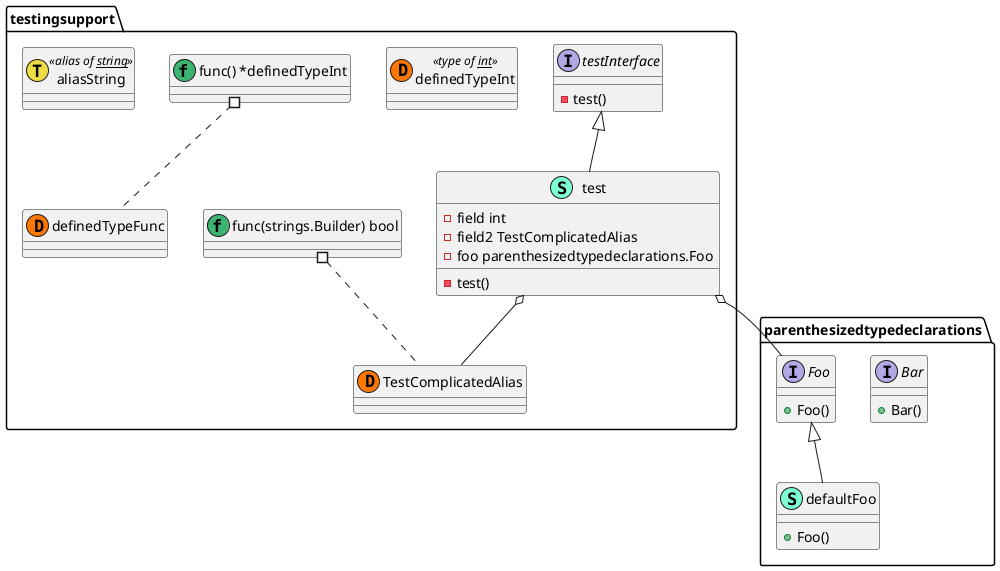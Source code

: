 @startuml
namespace parenthesizedtypedeclarations {
    class "defaultFoo"  << (S,  7fffd4ff)  >> {
        + Foo() 
    }
    interface Bar {
        + Bar() 
    }
    interface Foo {
        + Foo() 
    }
}
"parenthesizedtypedeclarations.Foo" <|-- "parenthesizedtypedeclarations.defaultFoo"
namespace testingsupport {
    class "test"  << (S,  7fffd4ff)  >> {
        - field int
        - field2 TestComplicatedAlias
        - foo parenthesizedtypedeclarations.Foo
        - test() 
    }
    interface testInterface {
        - test() 
    }
    class "TestComplicatedAlias"  << (D,  ff7700ff)  >> {
    }
    class "definedTypeFunc"  << (D,  ff7700ff)  >> {
    }
    class "definedTypeInt"  << (D,  ff7700ff) type of __int__ >> {
    }
}
"testingsupport.testInterface" <|-- "testingsupport.test"
"testingsupport.test" o-- "parenthesizedtypedeclarations.Foo"
"testingsupport.test" o-- "testingsupport.TestComplicatedAlias"
namespace testingsupport {
    class "func(strings.Builder) bool" as funcstringsBuilderbool << (f,  3cb371ff)  >> {
    }
}
"testingsupport.funcstringsBuilderbool" #.. "testingsupport.TestComplicatedAlias"
namespace testingsupport {
    class "func() *definedTypeInt" as func*definedTypeInt << (f,  3cb371ff)  >> {
    }
}
"testingsupport.func*definedTypeInt" #.. "testingsupport.definedTypeFunc"
namespace testingsupport {
    class "aliasString"  << (T,  eddc44ff) alias of __string__ >> {
    }
}
@enduml
